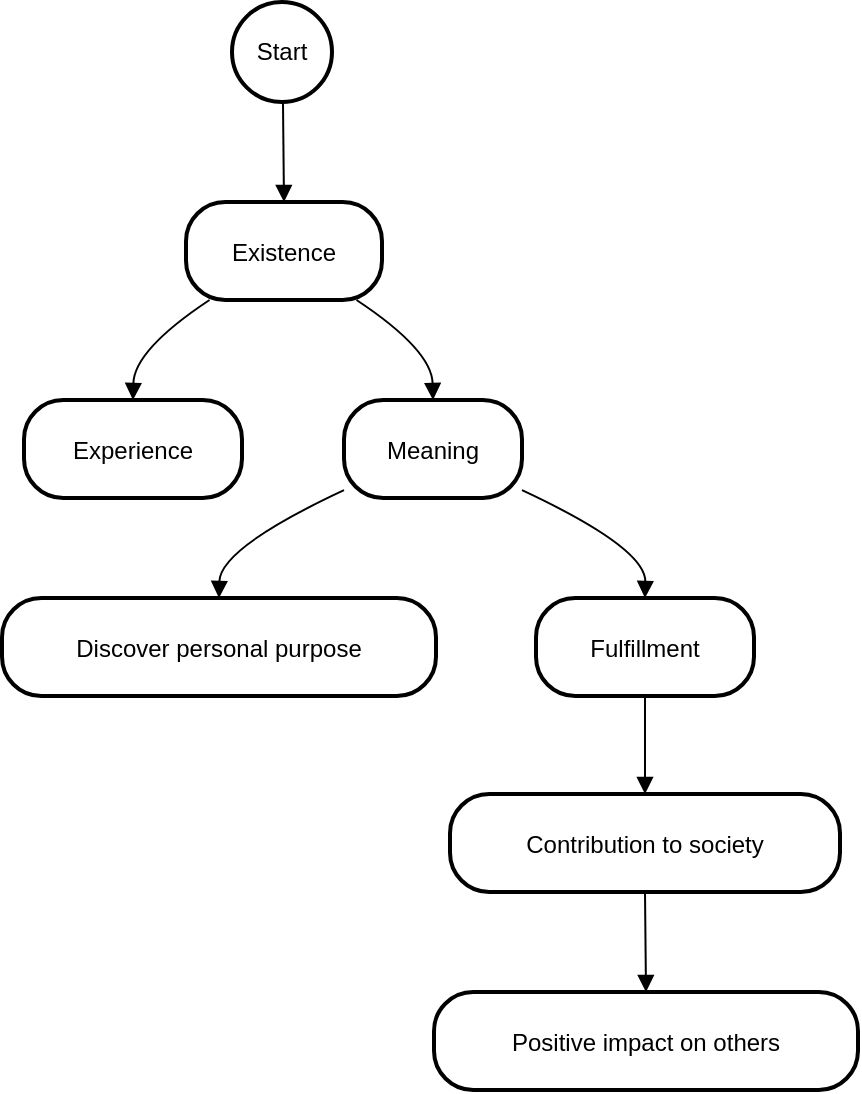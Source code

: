 <mxfile version="24.7.14">
  <diagram name="Page-1" id="2aOIWHoPZPGGFikaW2z_">
    <mxGraphModel>
      <root>
        <mxCell id="0" />
        <mxCell id="1" parent="0" />
        <mxCell id="2" value="Start" style="ellipse;aspect=fixed;strokeWidth=2;whiteSpace=wrap;" vertex="1" parent="1">
          <mxGeometry x="123" y="8" width="50" height="50" as="geometry" />
        </mxCell>
        <mxCell id="3" value="Existence" style="rounded=1;arcSize=40;strokeWidth=2" vertex="1" parent="1">
          <mxGeometry x="100" y="108" width="98" height="49" as="geometry" />
        </mxCell>
        <mxCell id="4" value="Experience" style="rounded=1;arcSize=40;strokeWidth=2" vertex="1" parent="1">
          <mxGeometry x="19" y="207" width="109" height="49" as="geometry" />
        </mxCell>
        <mxCell id="5" value="Meaning" style="rounded=1;arcSize=40;strokeWidth=2" vertex="1" parent="1">
          <mxGeometry x="179" y="207" width="89" height="49" as="geometry" />
        </mxCell>
        <mxCell id="6" value="Discover personal purpose" style="rounded=1;arcSize=40;strokeWidth=2" vertex="1" parent="1">
          <mxGeometry x="8" y="306" width="217" height="49" as="geometry" />
        </mxCell>
        <mxCell id="7" value="Fulfillment" style="rounded=1;arcSize=40;strokeWidth=2" vertex="1" parent="1">
          <mxGeometry x="275" y="306" width="109" height="49" as="geometry" />
        </mxCell>
        <mxCell id="8" value="Contribution to society" style="rounded=1;arcSize=40;strokeWidth=2" vertex="1" parent="1">
          <mxGeometry x="232" y="404" width="195" height="49" as="geometry" />
        </mxCell>
        <mxCell id="9" value="Positive impact on others" style="rounded=1;arcSize=40;strokeWidth=2" vertex="1" parent="1">
          <mxGeometry x="224" y="503" width="212" height="49" as="geometry" />
        </mxCell>
        <mxCell id="10" value="" style="curved=1;startArrow=none;endArrow=block;exitX=0.51;exitY=1.01;entryX=0.5;entryY=0.01;" edge="1" parent="1" source="2" target="3">
          <mxGeometry relative="1" as="geometry">
            <Array as="points" />
          </mxGeometry>
        </mxCell>
        <mxCell id="11" value="" style="curved=1;startArrow=none;endArrow=block;exitX=0.12;exitY=1;entryX=0.5;entryY=0;" edge="1" parent="1" source="3" target="4">
          <mxGeometry relative="1" as="geometry">
            <Array as="points">
              <mxPoint x="74" y="182" />
            </Array>
          </mxGeometry>
        </mxCell>
        <mxCell id="12" value="" style="curved=1;startArrow=none;endArrow=block;exitX=0.87;exitY=1;entryX=0.5;entryY=0;" edge="1" parent="1" source="3" target="5">
          <mxGeometry relative="1" as="geometry">
            <Array as="points">
              <mxPoint x="223" y="182" />
            </Array>
          </mxGeometry>
        </mxCell>
        <mxCell id="13" value="" style="curved=1;startArrow=none;endArrow=block;exitX=0;exitY=0.92;entryX=0.5;entryY=-0.01;" edge="1" parent="1" source="5" target="6">
          <mxGeometry relative="1" as="geometry">
            <Array as="points">
              <mxPoint x="117" y="281" />
            </Array>
          </mxGeometry>
        </mxCell>
        <mxCell id="14" value="" style="curved=1;startArrow=none;endArrow=block;exitX=1;exitY=0.92;entryX=0.5;entryY=-0.01;" edge="1" parent="1" source="5" target="7">
          <mxGeometry relative="1" as="geometry">
            <Array as="points">
              <mxPoint x="330" y="281" />
            </Array>
          </mxGeometry>
        </mxCell>
        <mxCell id="15" value="" style="curved=1;startArrow=none;endArrow=block;exitX=0.5;exitY=0.99;entryX=0.5;entryY=0.01;" edge="1" parent="1" source="7" target="8">
          <mxGeometry relative="1" as="geometry">
            <Array as="points" />
          </mxGeometry>
        </mxCell>
        <mxCell id="16" value="" style="curved=1;startArrow=none;endArrow=block;exitX=0.5;exitY=1;entryX=0.5;entryY=0;" edge="1" parent="1" source="8" target="9">
          <mxGeometry relative="1" as="geometry">
            <Array as="points" />
          </mxGeometry>
        </mxCell>
      </root>
    </mxGraphModel>
  </diagram>
</mxfile>
